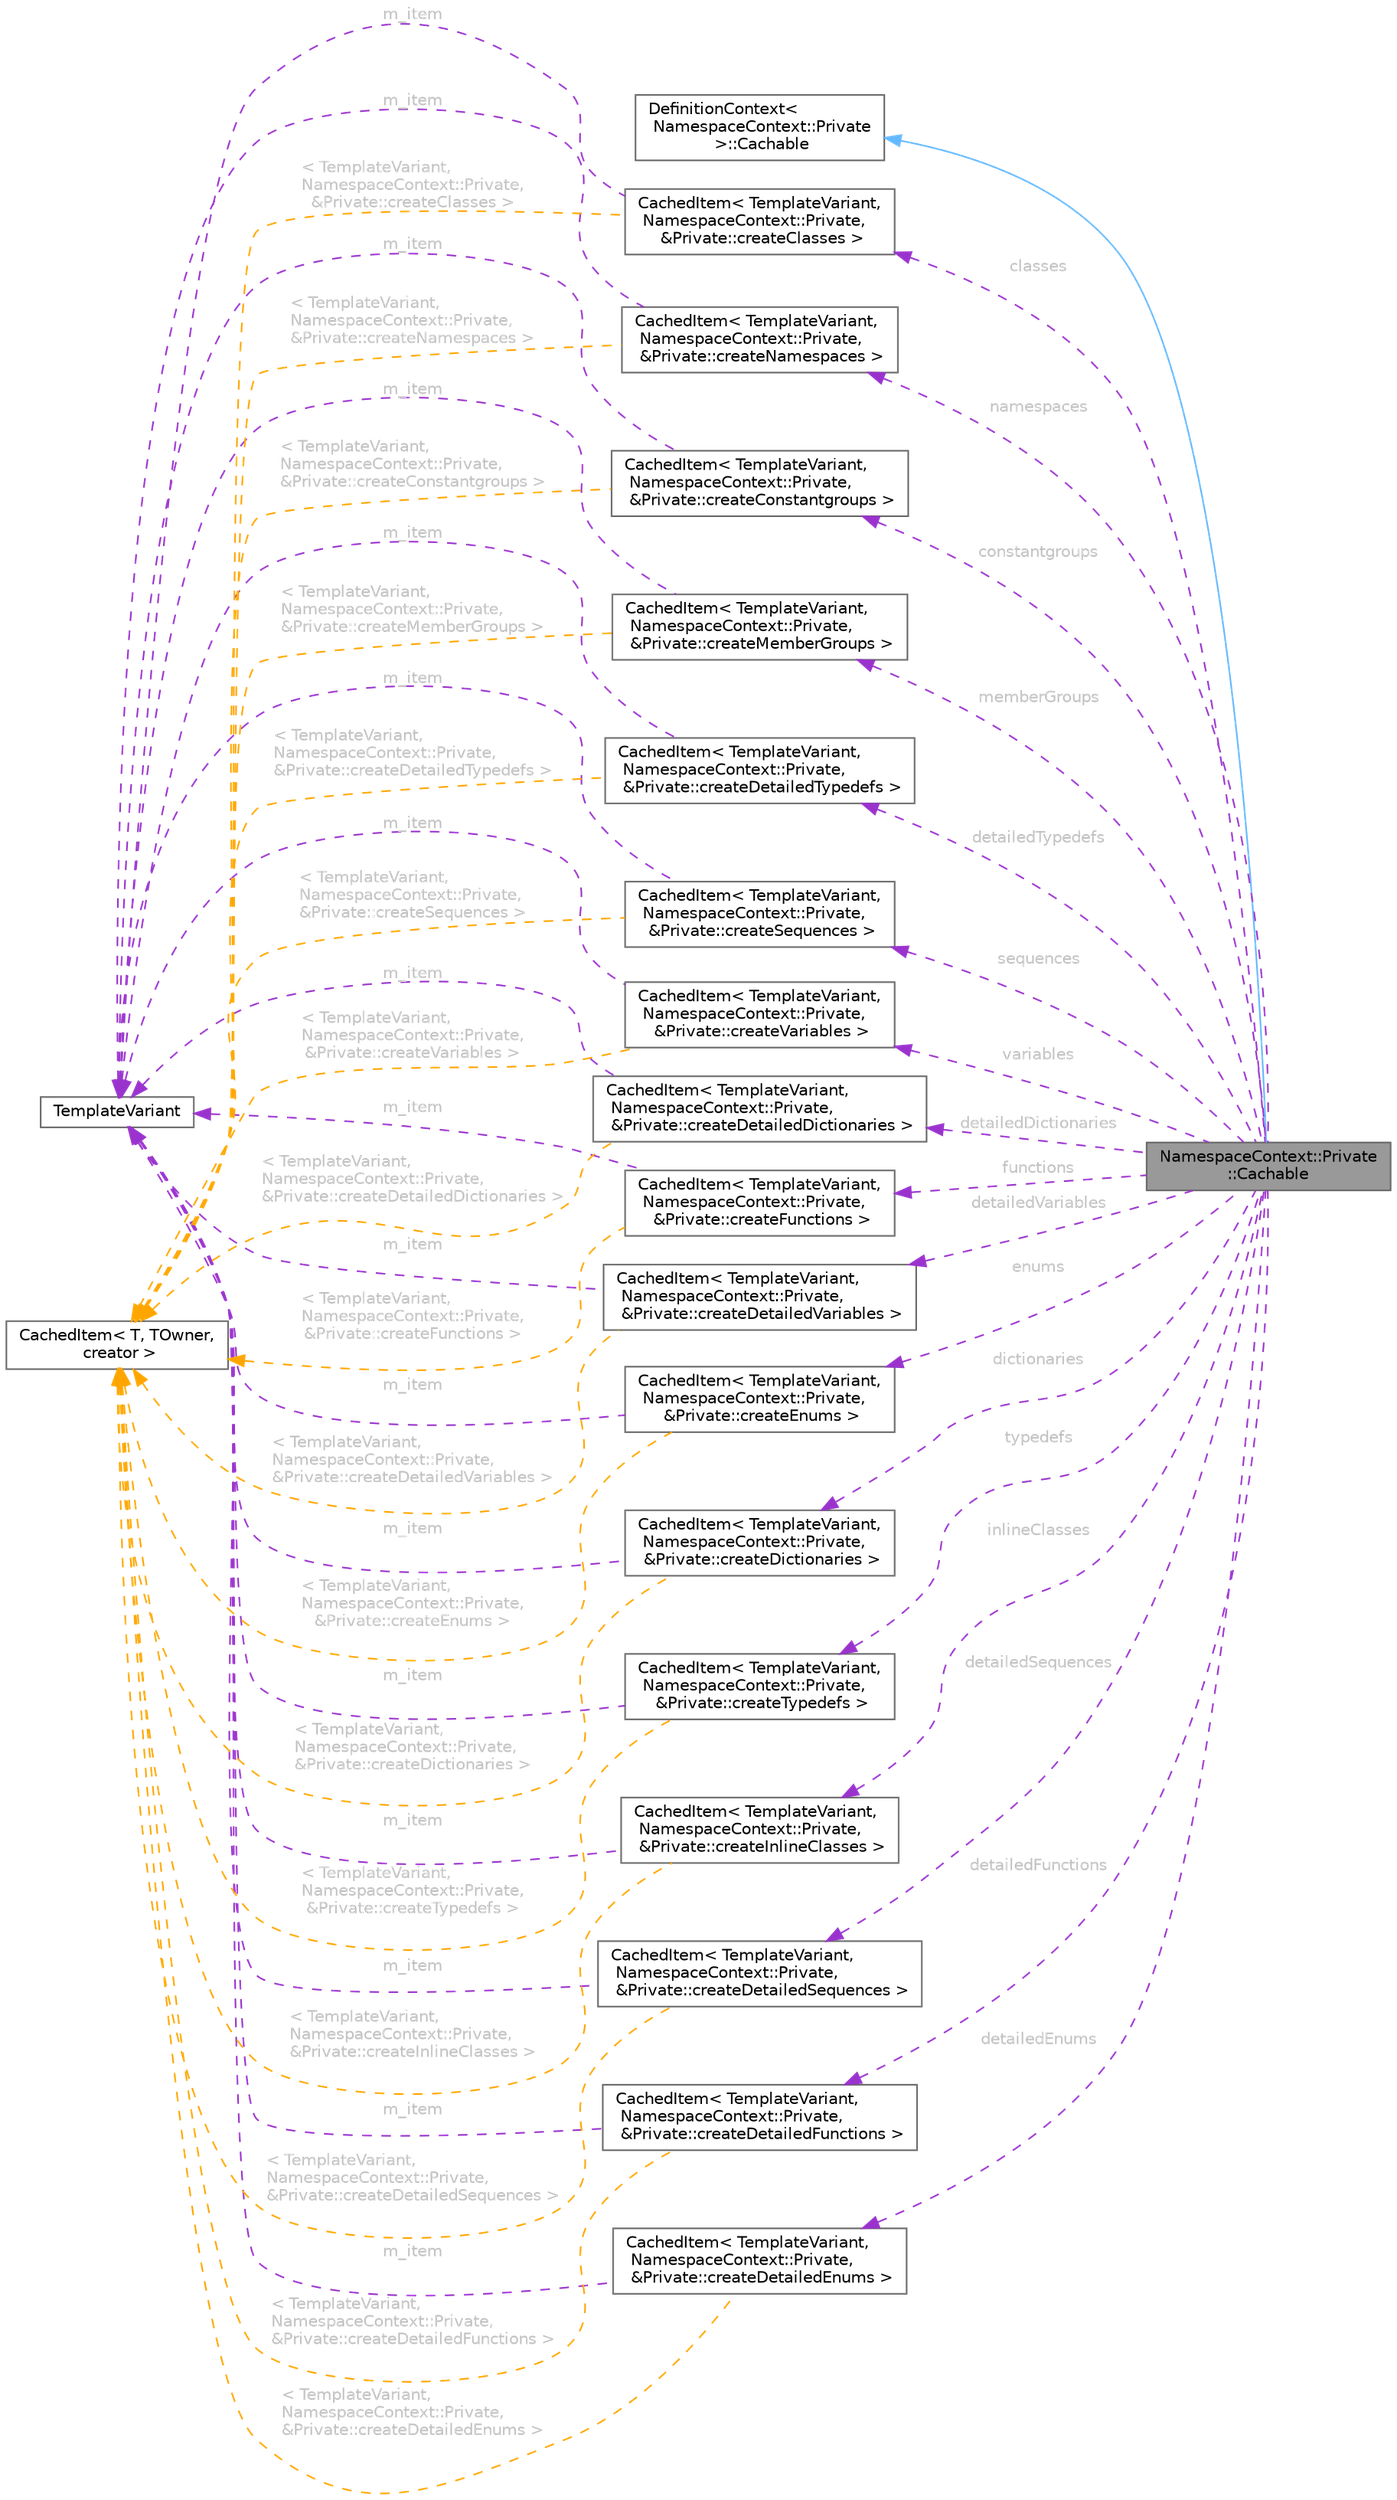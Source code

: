digraph "NamespaceContext::Private::Cachable"
{
 // INTERACTIVE_SVG=YES
 // LATEX_PDF_SIZE
  bgcolor="transparent";
  edge [fontname=Helvetica,fontsize=10,labelfontname=Helvetica,labelfontsize=10];
  node [fontname=Helvetica,fontsize=10,shape=box,height=0.2,width=0.4];
  rankdir="LR";
  Node1 [id="Node000001",label="NamespaceContext::Private\l::Cachable",height=0.2,width=0.4,color="gray40", fillcolor="grey60", style="filled", fontcolor="black",tooltip=" "];
  Node2 -> Node1 [id="edge1_Node000001_Node000002",dir="back",color="steelblue1",style="solid",tooltip=" "];
  Node2 [id="Node000002",label="DefinitionContext\<\l NamespaceContext::Private\l \>::Cachable",height=0.2,width=0.4,color="gray40", fillcolor="white", style="filled",tooltip=" "];
  Node3 -> Node1 [id="edge2_Node000001_Node000003",dir="back",color="darkorchid3",style="dashed",tooltip=" ",label=" classes",fontcolor="grey" ];
  Node3 [id="Node000003",label="CachedItem\< TemplateVariant,\l NamespaceContext::Private,\l &Private::createClasses \>",height=0.2,width=0.4,color="gray40", fillcolor="white", style="filled",URL="$d7/dc1/class_cached_item.html",tooltip=" "];
  Node4 -> Node3 [id="edge3_Node000003_Node000004",dir="back",color="darkorchid3",style="dashed",tooltip=" ",label=" m_item",fontcolor="grey" ];
  Node4 [id="Node000004",label="TemplateVariant",height=0.2,width=0.4,color="gray40", fillcolor="white", style="filled",URL="$d1/dba/class_template_variant.html",tooltip="Variant type which can hold one value of a fixed set of types."];
  Node5 -> Node3 [id="edge4_Node000003_Node000005",dir="back",color="orange",style="dashed",tooltip=" ",label=" \< TemplateVariant,\l NamespaceContext::Private,\l &Private::createClasses \>",fontcolor="grey" ];
  Node5 [id="Node000005",label="CachedItem\< T, TOwner,\l creator \>",height=0.2,width=0.4,color="gray40", fillcolor="white", style="filled",URL="$d7/dc1/class_cached_item.html",tooltip="Wrapper for data that needs to be cached."];
  Node6 -> Node1 [id="edge5_Node000001_Node000006",dir="back",color="darkorchid3",style="dashed",tooltip=" ",label=" namespaces",fontcolor="grey" ];
  Node6 [id="Node000006",label="CachedItem\< TemplateVariant,\l NamespaceContext::Private,\l &Private::createNamespaces \>",height=0.2,width=0.4,color="gray40", fillcolor="white", style="filled",URL="$d7/dc1/class_cached_item.html",tooltip=" "];
  Node4 -> Node6 [id="edge6_Node000006_Node000004",dir="back",color="darkorchid3",style="dashed",tooltip=" ",label=" m_item",fontcolor="grey" ];
  Node5 -> Node6 [id="edge7_Node000006_Node000005",dir="back",color="orange",style="dashed",tooltip=" ",label=" \< TemplateVariant,\l NamespaceContext::Private,\l &Private::createNamespaces \>",fontcolor="grey" ];
  Node7 -> Node1 [id="edge8_Node000001_Node000007",dir="back",color="darkorchid3",style="dashed",tooltip=" ",label=" constantgroups",fontcolor="grey" ];
  Node7 [id="Node000007",label="CachedItem\< TemplateVariant,\l NamespaceContext::Private,\l &Private::createConstantgroups \>",height=0.2,width=0.4,color="gray40", fillcolor="white", style="filled",URL="$d7/dc1/class_cached_item.html",tooltip=" "];
  Node4 -> Node7 [id="edge9_Node000007_Node000004",dir="back",color="darkorchid3",style="dashed",tooltip=" ",label=" m_item",fontcolor="grey" ];
  Node5 -> Node7 [id="edge10_Node000007_Node000005",dir="back",color="orange",style="dashed",tooltip=" ",label=" \< TemplateVariant,\l NamespaceContext::Private,\l &Private::createConstantgroups \>",fontcolor="grey" ];
  Node8 -> Node1 [id="edge11_Node000001_Node000008",dir="back",color="darkorchid3",style="dashed",tooltip=" ",label=" typedefs",fontcolor="grey" ];
  Node8 [id="Node000008",label="CachedItem\< TemplateVariant,\l NamespaceContext::Private,\l &Private::createTypedefs \>",height=0.2,width=0.4,color="gray40", fillcolor="white", style="filled",URL="$d7/dc1/class_cached_item.html",tooltip=" "];
  Node4 -> Node8 [id="edge12_Node000008_Node000004",dir="back",color="darkorchid3",style="dashed",tooltip=" ",label=" m_item",fontcolor="grey" ];
  Node5 -> Node8 [id="edge13_Node000008_Node000005",dir="back",color="orange",style="dashed",tooltip=" ",label=" \< TemplateVariant,\l NamespaceContext::Private,\l &Private::createTypedefs \>",fontcolor="grey" ];
  Node9 -> Node1 [id="edge14_Node000001_Node000009",dir="back",color="darkorchid3",style="dashed",tooltip=" ",label=" sequences",fontcolor="grey" ];
  Node9 [id="Node000009",label="CachedItem\< TemplateVariant,\l NamespaceContext::Private,\l &Private::createSequences \>",height=0.2,width=0.4,color="gray40", fillcolor="white", style="filled",URL="$d7/dc1/class_cached_item.html",tooltip=" "];
  Node4 -> Node9 [id="edge15_Node000009_Node000004",dir="back",color="darkorchid3",style="dashed",tooltip=" ",label=" m_item",fontcolor="grey" ];
  Node5 -> Node9 [id="edge16_Node000009_Node000005",dir="back",color="orange",style="dashed",tooltip=" ",label=" \< TemplateVariant,\l NamespaceContext::Private,\l &Private::createSequences \>",fontcolor="grey" ];
  Node10 -> Node1 [id="edge17_Node000001_Node000010",dir="back",color="darkorchid3",style="dashed",tooltip=" ",label=" dictionaries",fontcolor="grey" ];
  Node10 [id="Node000010",label="CachedItem\< TemplateVariant,\l NamespaceContext::Private,\l &Private::createDictionaries \>",height=0.2,width=0.4,color="gray40", fillcolor="white", style="filled",URL="$d7/dc1/class_cached_item.html",tooltip=" "];
  Node4 -> Node10 [id="edge18_Node000010_Node000004",dir="back",color="darkorchid3",style="dashed",tooltip=" ",label=" m_item",fontcolor="grey" ];
  Node5 -> Node10 [id="edge19_Node000010_Node000005",dir="back",color="orange",style="dashed",tooltip=" ",label=" \< TemplateVariant,\l NamespaceContext::Private,\l &Private::createDictionaries \>",fontcolor="grey" ];
  Node11 -> Node1 [id="edge20_Node000001_Node000011",dir="back",color="darkorchid3",style="dashed",tooltip=" ",label=" enums",fontcolor="grey" ];
  Node11 [id="Node000011",label="CachedItem\< TemplateVariant,\l NamespaceContext::Private,\l &Private::createEnums \>",height=0.2,width=0.4,color="gray40", fillcolor="white", style="filled",URL="$d7/dc1/class_cached_item.html",tooltip=" "];
  Node4 -> Node11 [id="edge21_Node000011_Node000004",dir="back",color="darkorchid3",style="dashed",tooltip=" ",label=" m_item",fontcolor="grey" ];
  Node5 -> Node11 [id="edge22_Node000011_Node000005",dir="back",color="orange",style="dashed",tooltip=" ",label=" \< TemplateVariant,\l NamespaceContext::Private,\l &Private::createEnums \>",fontcolor="grey" ];
  Node12 -> Node1 [id="edge23_Node000001_Node000012",dir="back",color="darkorchid3",style="dashed",tooltip=" ",label=" functions",fontcolor="grey" ];
  Node12 [id="Node000012",label="CachedItem\< TemplateVariant,\l NamespaceContext::Private,\l &Private::createFunctions \>",height=0.2,width=0.4,color="gray40", fillcolor="white", style="filled",URL="$d7/dc1/class_cached_item.html",tooltip=" "];
  Node4 -> Node12 [id="edge24_Node000012_Node000004",dir="back",color="darkorchid3",style="dashed",tooltip=" ",label=" m_item",fontcolor="grey" ];
  Node5 -> Node12 [id="edge25_Node000012_Node000005",dir="back",color="orange",style="dashed",tooltip=" ",label=" \< TemplateVariant,\l NamespaceContext::Private,\l &Private::createFunctions \>",fontcolor="grey" ];
  Node13 -> Node1 [id="edge26_Node000001_Node000013",dir="back",color="darkorchid3",style="dashed",tooltip=" ",label=" variables",fontcolor="grey" ];
  Node13 [id="Node000013",label="CachedItem\< TemplateVariant,\l NamespaceContext::Private,\l &Private::createVariables \>",height=0.2,width=0.4,color="gray40", fillcolor="white", style="filled",URL="$d7/dc1/class_cached_item.html",tooltip=" "];
  Node4 -> Node13 [id="edge27_Node000013_Node000004",dir="back",color="darkorchid3",style="dashed",tooltip=" ",label=" m_item",fontcolor="grey" ];
  Node5 -> Node13 [id="edge28_Node000013_Node000005",dir="back",color="orange",style="dashed",tooltip=" ",label=" \< TemplateVariant,\l NamespaceContext::Private,\l &Private::createVariables \>",fontcolor="grey" ];
  Node14 -> Node1 [id="edge29_Node000001_Node000014",dir="back",color="darkorchid3",style="dashed",tooltip=" ",label=" memberGroups",fontcolor="grey" ];
  Node14 [id="Node000014",label="CachedItem\< TemplateVariant,\l NamespaceContext::Private,\l &Private::createMemberGroups \>",height=0.2,width=0.4,color="gray40", fillcolor="white", style="filled",URL="$d7/dc1/class_cached_item.html",tooltip=" "];
  Node4 -> Node14 [id="edge30_Node000014_Node000004",dir="back",color="darkorchid3",style="dashed",tooltip=" ",label=" m_item",fontcolor="grey" ];
  Node5 -> Node14 [id="edge31_Node000014_Node000005",dir="back",color="orange",style="dashed",tooltip=" ",label=" \< TemplateVariant,\l NamespaceContext::Private,\l &Private::createMemberGroups \>",fontcolor="grey" ];
  Node15 -> Node1 [id="edge32_Node000001_Node000015",dir="back",color="darkorchid3",style="dashed",tooltip=" ",label=" detailedTypedefs",fontcolor="grey" ];
  Node15 [id="Node000015",label="CachedItem\< TemplateVariant,\l NamespaceContext::Private,\l &Private::createDetailedTypedefs \>",height=0.2,width=0.4,color="gray40", fillcolor="white", style="filled",URL="$d7/dc1/class_cached_item.html",tooltip=" "];
  Node4 -> Node15 [id="edge33_Node000015_Node000004",dir="back",color="darkorchid3",style="dashed",tooltip=" ",label=" m_item",fontcolor="grey" ];
  Node5 -> Node15 [id="edge34_Node000015_Node000005",dir="back",color="orange",style="dashed",tooltip=" ",label=" \< TemplateVariant,\l NamespaceContext::Private,\l &Private::createDetailedTypedefs \>",fontcolor="grey" ];
  Node16 -> Node1 [id="edge35_Node000001_Node000016",dir="back",color="darkorchid3",style="dashed",tooltip=" ",label=" detailedSequences",fontcolor="grey" ];
  Node16 [id="Node000016",label="CachedItem\< TemplateVariant,\l NamespaceContext::Private,\l &Private::createDetailedSequences \>",height=0.2,width=0.4,color="gray40", fillcolor="white", style="filled",URL="$d7/dc1/class_cached_item.html",tooltip=" "];
  Node4 -> Node16 [id="edge36_Node000016_Node000004",dir="back",color="darkorchid3",style="dashed",tooltip=" ",label=" m_item",fontcolor="grey" ];
  Node5 -> Node16 [id="edge37_Node000016_Node000005",dir="back",color="orange",style="dashed",tooltip=" ",label=" \< TemplateVariant,\l NamespaceContext::Private,\l &Private::createDetailedSequences \>",fontcolor="grey" ];
  Node17 -> Node1 [id="edge38_Node000001_Node000017",dir="back",color="darkorchid3",style="dashed",tooltip=" ",label=" detailedDictionaries",fontcolor="grey" ];
  Node17 [id="Node000017",label="CachedItem\< TemplateVariant,\l NamespaceContext::Private,\l &Private::createDetailedDictionaries \>",height=0.2,width=0.4,color="gray40", fillcolor="white", style="filled",URL="$d7/dc1/class_cached_item.html",tooltip=" "];
  Node4 -> Node17 [id="edge39_Node000017_Node000004",dir="back",color="darkorchid3",style="dashed",tooltip=" ",label=" m_item",fontcolor="grey" ];
  Node5 -> Node17 [id="edge40_Node000017_Node000005",dir="back",color="orange",style="dashed",tooltip=" ",label=" \< TemplateVariant,\l NamespaceContext::Private,\l &Private::createDetailedDictionaries \>",fontcolor="grey" ];
  Node18 -> Node1 [id="edge41_Node000001_Node000018",dir="back",color="darkorchid3",style="dashed",tooltip=" ",label=" detailedEnums",fontcolor="grey" ];
  Node18 [id="Node000018",label="CachedItem\< TemplateVariant,\l NamespaceContext::Private,\l &Private::createDetailedEnums \>",height=0.2,width=0.4,color="gray40", fillcolor="white", style="filled",URL="$d7/dc1/class_cached_item.html",tooltip=" "];
  Node4 -> Node18 [id="edge42_Node000018_Node000004",dir="back",color="darkorchid3",style="dashed",tooltip=" ",label=" m_item",fontcolor="grey" ];
  Node5 -> Node18 [id="edge43_Node000018_Node000005",dir="back",color="orange",style="dashed",tooltip=" ",label=" \< TemplateVariant,\l NamespaceContext::Private,\l &Private::createDetailedEnums \>",fontcolor="grey" ];
  Node19 -> Node1 [id="edge44_Node000001_Node000019",dir="back",color="darkorchid3",style="dashed",tooltip=" ",label=" detailedFunctions",fontcolor="grey" ];
  Node19 [id="Node000019",label="CachedItem\< TemplateVariant,\l NamespaceContext::Private,\l &Private::createDetailedFunctions \>",height=0.2,width=0.4,color="gray40", fillcolor="white", style="filled",URL="$d7/dc1/class_cached_item.html",tooltip=" "];
  Node4 -> Node19 [id="edge45_Node000019_Node000004",dir="back",color="darkorchid3",style="dashed",tooltip=" ",label=" m_item",fontcolor="grey" ];
  Node5 -> Node19 [id="edge46_Node000019_Node000005",dir="back",color="orange",style="dashed",tooltip=" ",label=" \< TemplateVariant,\l NamespaceContext::Private,\l &Private::createDetailedFunctions \>",fontcolor="grey" ];
  Node20 -> Node1 [id="edge47_Node000001_Node000020",dir="back",color="darkorchid3",style="dashed",tooltip=" ",label=" detailedVariables",fontcolor="grey" ];
  Node20 [id="Node000020",label="CachedItem\< TemplateVariant,\l NamespaceContext::Private,\l &Private::createDetailedVariables \>",height=0.2,width=0.4,color="gray40", fillcolor="white", style="filled",URL="$d7/dc1/class_cached_item.html",tooltip=" "];
  Node4 -> Node20 [id="edge48_Node000020_Node000004",dir="back",color="darkorchid3",style="dashed",tooltip=" ",label=" m_item",fontcolor="grey" ];
  Node5 -> Node20 [id="edge49_Node000020_Node000005",dir="back",color="orange",style="dashed",tooltip=" ",label=" \< TemplateVariant,\l NamespaceContext::Private,\l &Private::createDetailedVariables \>",fontcolor="grey" ];
  Node21 -> Node1 [id="edge50_Node000001_Node000021",dir="back",color="darkorchid3",style="dashed",tooltip=" ",label=" inlineClasses",fontcolor="grey" ];
  Node21 [id="Node000021",label="CachedItem\< TemplateVariant,\l NamespaceContext::Private,\l &Private::createInlineClasses \>",height=0.2,width=0.4,color="gray40", fillcolor="white", style="filled",URL="$d7/dc1/class_cached_item.html",tooltip=" "];
  Node4 -> Node21 [id="edge51_Node000021_Node000004",dir="back",color="darkorchid3",style="dashed",tooltip=" ",label=" m_item",fontcolor="grey" ];
  Node5 -> Node21 [id="edge52_Node000021_Node000005",dir="back",color="orange",style="dashed",tooltip=" ",label=" \< TemplateVariant,\l NamespaceContext::Private,\l &Private::createInlineClasses \>",fontcolor="grey" ];
}
